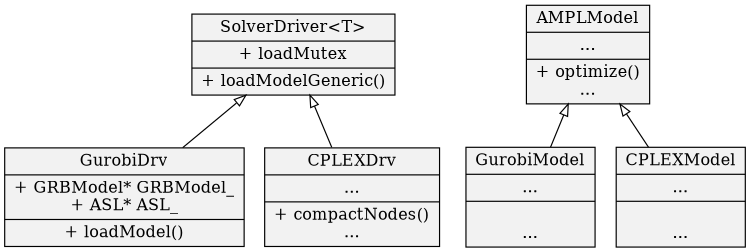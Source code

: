 digraph hierarchy {
size="5,5"
node[shape=record,style=filled,fillcolor=gray95]
edge[dir=back, arrowtail=empty]

SolverDriver[label = "{SolverDriver\<T\>|+ loadMutex|+ loadModelGeneric()}"]
GurobiDrv[label = "{GurobiDrv|+ GRBModel* GRBModel_\n+ ASL* ASL_| + loadModel()}"]
CPLEXDrv[label = "{CPLEXDrv|...| + compactNodes()\l...}"]

AMPLModel[label = "{AMPLModel|...|+ optimize()\l...}"]
GurobiModel[label = "{GurobiModel|...|\l...}"]
CPLEXModel[label = "{CPLEXModel|...|\l...}"]


SolverDriver->GurobiDrv
SolverDriver->CPLEXDrv

AMPLModel->GurobiModel
AMPLModel->CPLEXModel

# not compatible with VS
# SolverDriver->AMPLModel[constraint=false, arrowtail=odiamond]
}

